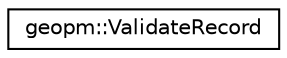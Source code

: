digraph "Graphical Class Hierarchy"
{
 // LATEX_PDF_SIZE
  edge [fontname="Helvetica",fontsize="10",labelfontname="Helvetica",labelfontsize="10"];
  node [fontname="Helvetica",fontsize="10",shape=record];
  rankdir="LR";
  Node0 [label="geopm::ValidateRecord",height=0.2,width=0.4,color="black", fillcolor="white", style="filled",URL="$classgeopm_1_1_validate_record.html",tooltip="Checks validity and self consistency of a record stream from a single process. This check is applied ..."];
}
